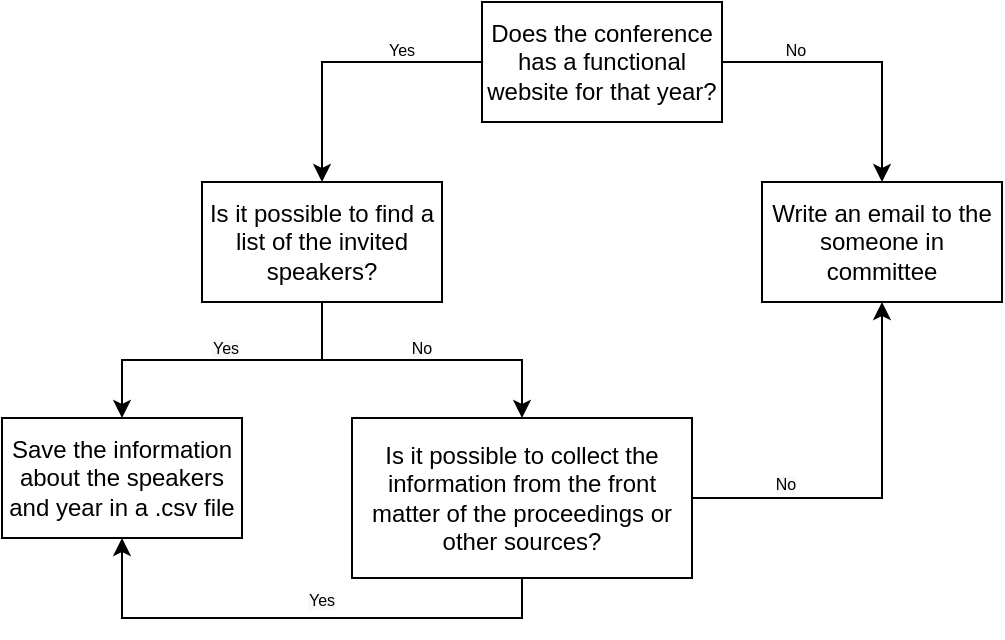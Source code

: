 <mxfile version="16.4.3" type="github">
  <diagram id="C5RBs43oDa-KdzZeNtuy" name="Page-1">
    <mxGraphModel dx="677" dy="363" grid="1" gridSize="10" guides="1" tooltips="1" connect="1" arrows="1" fold="1" page="1" pageScale="1" pageWidth="827" pageHeight="1169" math="0" shadow="0">
      <root>
        <mxCell id="WIyWlLk6GJQsqaUBKTNV-0" />
        <mxCell id="WIyWlLk6GJQsqaUBKTNV-1" parent="WIyWlLk6GJQsqaUBKTNV-0" />
        <mxCell id="OwJwtx9q1fNAAsH3XogG-12" value="" style="edgeStyle=orthogonalEdgeStyle;rounded=0;sketch=0;orthogonalLoop=1;jettySize=auto;html=1;labelBorderColor=none;" edge="1" parent="WIyWlLk6GJQsqaUBKTNV-1" source="OwJwtx9q1fNAAsH3XogG-4" target="OwJwtx9q1fNAAsH3XogG-11">
          <mxGeometry relative="1" as="geometry" />
        </mxCell>
        <mxCell id="OwJwtx9q1fNAAsH3XogG-15" value="" style="edgeStyle=orthogonalEdgeStyle;rounded=0;sketch=0;orthogonalLoop=1;jettySize=auto;html=1;labelBorderColor=none;" edge="1" parent="WIyWlLk6GJQsqaUBKTNV-1" source="OwJwtx9q1fNAAsH3XogG-4" target="OwJwtx9q1fNAAsH3XogG-14">
          <mxGeometry relative="1" as="geometry" />
        </mxCell>
        <mxCell id="OwJwtx9q1fNAAsH3XogG-4" value="&lt;span&gt;Is it possible to find a list of the invited speakers?&lt;/span&gt;" style="rounded=0;whiteSpace=wrap;html=1;" vertex="1" parent="WIyWlLk6GJQsqaUBKTNV-1">
          <mxGeometry x="160" y="160" width="120" height="60" as="geometry" />
        </mxCell>
        <mxCell id="OwJwtx9q1fNAAsH3XogG-9" style="edgeStyle=orthogonalEdgeStyle;rounded=0;sketch=0;orthogonalLoop=1;jettySize=auto;html=1;entryX=0.5;entryY=0;entryDx=0;entryDy=0;labelBorderColor=none;" edge="1" parent="WIyWlLk6GJQsqaUBKTNV-1" source="OwJwtx9q1fNAAsH3XogG-6" target="OwJwtx9q1fNAAsH3XogG-7">
          <mxGeometry relative="1" as="geometry" />
        </mxCell>
        <mxCell id="OwJwtx9q1fNAAsH3XogG-24" style="edgeStyle=orthogonalEdgeStyle;rounded=0;sketch=0;orthogonalLoop=1;jettySize=auto;html=1;entryX=0.5;entryY=0;entryDx=0;entryDy=0;labelBorderColor=none;fontSize=8;" edge="1" parent="WIyWlLk6GJQsqaUBKTNV-1" source="OwJwtx9q1fNAAsH3XogG-6" target="OwJwtx9q1fNAAsH3XogG-4">
          <mxGeometry relative="1" as="geometry" />
        </mxCell>
        <mxCell id="OwJwtx9q1fNAAsH3XogG-6" value="&lt;span&gt;Does the conference has a functional website for that year?&lt;/span&gt;" style="rounded=0;whiteSpace=wrap;html=1;" vertex="1" parent="WIyWlLk6GJQsqaUBKTNV-1">
          <mxGeometry x="300" y="70" width="120" height="60" as="geometry" />
        </mxCell>
        <mxCell id="OwJwtx9q1fNAAsH3XogG-7" value="Write an email to the someone in committee" style="rounded=0;whiteSpace=wrap;html=1;" vertex="1" parent="WIyWlLk6GJQsqaUBKTNV-1">
          <mxGeometry x="440" y="160" width="120" height="60" as="geometry" />
        </mxCell>
        <mxCell id="OwJwtx9q1fNAAsH3XogG-11" value="Save the information about the speakers and year in a .csv file" style="rounded=0;whiteSpace=wrap;html=1;" vertex="1" parent="WIyWlLk6GJQsqaUBKTNV-1">
          <mxGeometry x="60" y="278" width="120" height="60" as="geometry" />
        </mxCell>
        <mxCell id="OwJwtx9q1fNAAsH3XogG-17" style="edgeStyle=orthogonalEdgeStyle;rounded=0;sketch=0;orthogonalLoop=1;jettySize=auto;html=1;entryX=0.5;entryY=1;entryDx=0;entryDy=0;labelBorderColor=none;" edge="1" parent="WIyWlLk6GJQsqaUBKTNV-1" source="OwJwtx9q1fNAAsH3XogG-14" target="OwJwtx9q1fNAAsH3XogG-7">
          <mxGeometry relative="1" as="geometry" />
        </mxCell>
        <mxCell id="OwJwtx9q1fNAAsH3XogG-22" style="edgeStyle=orthogonalEdgeStyle;rounded=0;sketch=0;orthogonalLoop=1;jettySize=auto;html=1;exitX=0.5;exitY=1;exitDx=0;exitDy=0;entryX=0.5;entryY=1;entryDx=0;entryDy=0;labelBorderColor=none;fontSize=8;" edge="1" parent="WIyWlLk6GJQsqaUBKTNV-1" source="OwJwtx9q1fNAAsH3XogG-14" target="OwJwtx9q1fNAAsH3XogG-11">
          <mxGeometry relative="1" as="geometry" />
        </mxCell>
        <mxCell id="OwJwtx9q1fNAAsH3XogG-14" value="&lt;span&gt;Is it possible to collect the information from the front matter of the proceedings or other sources?&lt;/span&gt;" style="rounded=0;whiteSpace=wrap;html=1;" vertex="1" parent="WIyWlLk6GJQsqaUBKTNV-1">
          <mxGeometry x="235" y="278" width="170" height="80" as="geometry" />
        </mxCell>
        <mxCell id="OwJwtx9q1fNAAsH3XogG-18" value="&lt;font style=&quot;font-size: 8px&quot;&gt;Yes&lt;/font&gt;" style="text;html=1;strokeColor=none;fillColor=none;align=center;verticalAlign=middle;whiteSpace=wrap;rounded=0;" vertex="1" parent="WIyWlLk6GJQsqaUBKTNV-1">
          <mxGeometry x="235" y="83" width="50" height="20" as="geometry" />
        </mxCell>
        <mxCell id="OwJwtx9q1fNAAsH3XogG-21" value="&lt;span style=&quot;color: rgb(0, 0, 0); font-family: helvetica; font-size: 8px; font-style: normal; font-weight: 400; letter-spacing: normal; text-indent: 0px; text-transform: none; word-spacing: 0px; background-color: rgb(248, 249, 250); display: inline; float: none;&quot;&gt;Yes&lt;/span&gt;" style="text;whiteSpace=wrap;html=1;fontSize=8;align=center;" vertex="1" parent="WIyWlLk6GJQsqaUBKTNV-1">
          <mxGeometry x="152" y="232" width="40" height="30" as="geometry" />
        </mxCell>
        <mxCell id="OwJwtx9q1fNAAsH3XogG-25" value="&lt;span style=&quot;color: rgb(0, 0, 0); font-family: helvetica; font-size: 8px; font-style: normal; font-weight: 400; letter-spacing: normal; text-indent: 0px; text-transform: none; word-spacing: 0px; background-color: rgb(248, 249, 250); display: inline; float: none;&quot;&gt;Yes&lt;/span&gt;" style="text;whiteSpace=wrap;html=1;fontSize=8;align=center;" vertex="1" parent="WIyWlLk6GJQsqaUBKTNV-1">
          <mxGeometry x="200" y="358" width="40" height="30" as="geometry" />
        </mxCell>
        <mxCell id="OwJwtx9q1fNAAsH3XogG-26" value="&lt;span style=&quot;color: rgb(0 , 0 , 0) ; font-family: &amp;#34;helvetica&amp;#34; ; font-size: 8px ; font-style: normal ; font-weight: 400 ; letter-spacing: normal ; text-indent: 0px ; text-transform: none ; word-spacing: 0px ; background-color: rgb(248 , 249 , 250) ; display: inline ; float: none&quot;&gt;No&lt;/span&gt;" style="text;whiteSpace=wrap;html=1;fontSize=8;align=center;" vertex="1" parent="WIyWlLk6GJQsqaUBKTNV-1">
          <mxGeometry x="250" y="232" width="40" height="30" as="geometry" />
        </mxCell>
        <mxCell id="OwJwtx9q1fNAAsH3XogG-27" value="&lt;span style=&quot;color: rgb(0 , 0 , 0) ; font-family: &amp;#34;helvetica&amp;#34; ; font-size: 8px ; font-style: normal ; font-weight: 400 ; letter-spacing: normal ; text-indent: 0px ; text-transform: none ; word-spacing: 0px ; background-color: rgb(248 , 249 , 250) ; display: inline ; float: none&quot;&gt;No&lt;br&gt;&lt;/span&gt;" style="text;whiteSpace=wrap;html=1;fontSize=8;align=center;" vertex="1" parent="WIyWlLk6GJQsqaUBKTNV-1">
          <mxGeometry x="437" y="83" width="40" height="30" as="geometry" />
        </mxCell>
        <mxCell id="OwJwtx9q1fNAAsH3XogG-28" value="&lt;span style=&quot;color: rgb(0 , 0 , 0) ; font-family: &amp;#34;helvetica&amp;#34; ; font-size: 8px ; font-style: normal ; font-weight: 400 ; letter-spacing: normal ; text-indent: 0px ; text-transform: none ; word-spacing: 0px ; background-color: rgb(248 , 249 , 250) ; display: inline ; float: none&quot;&gt;No&lt;br&gt;&lt;/span&gt;" style="text;whiteSpace=wrap;html=1;fontSize=8;align=center;" vertex="1" parent="WIyWlLk6GJQsqaUBKTNV-1">
          <mxGeometry x="432" y="300" width="40" height="30" as="geometry" />
        </mxCell>
      </root>
    </mxGraphModel>
  </diagram>
</mxfile>
